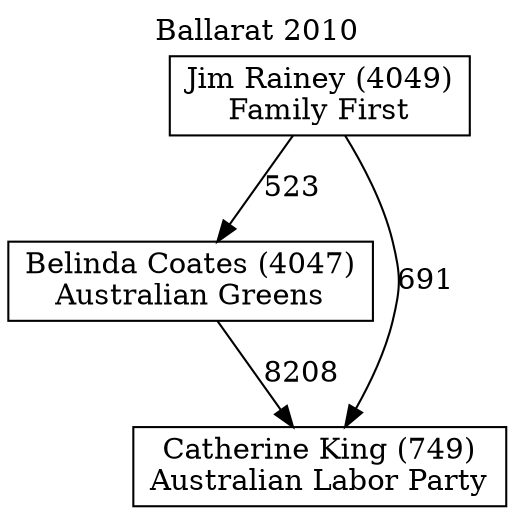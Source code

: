 // House preference flow
digraph "Catherine King (749)_Ballarat_2010" {
	graph [label="Ballarat 2010" labelloc=t mclimit=10]
	node [shape=box]
	"Belinda Coates (4047)" [label="Belinda Coates (4047)
Australian Greens"]
	"Catherine King (749)" [label="Catherine King (749)
Australian Labor Party"]
	"Jim Rainey (4049)" [label="Jim Rainey (4049)
Family First"]
	"Belinda Coates (4047)" -> "Catherine King (749)" [label=8208]
	"Jim Rainey (4049)" -> "Belinda Coates (4047)" [label=523]
	"Jim Rainey (4049)" -> "Catherine King (749)" [label=691]
}
